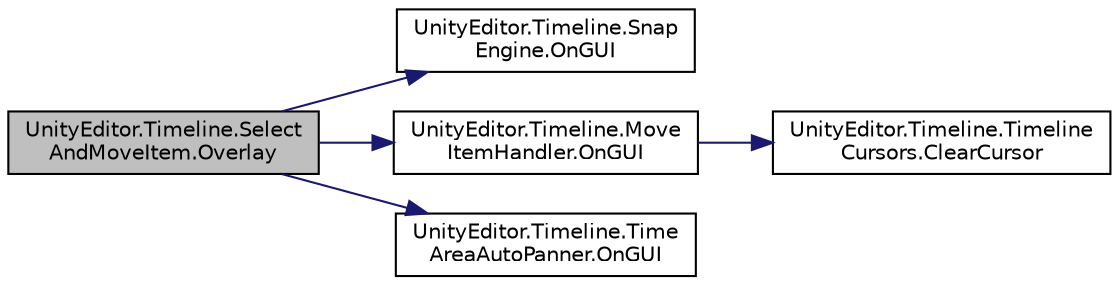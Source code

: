 digraph "UnityEditor.Timeline.SelectAndMoveItem.Overlay"
{
 // LATEX_PDF_SIZE
  edge [fontname="Helvetica",fontsize="10",labelfontname="Helvetica",labelfontsize="10"];
  node [fontname="Helvetica",fontsize="10",shape=record];
  rankdir="LR";
  Node1 [label="UnityEditor.Timeline.Select\lAndMoveItem.Overlay",height=0.2,width=0.4,color="black", fillcolor="grey75", style="filled", fontcolor="black",tooltip=" "];
  Node1 -> Node2 [color="midnightblue",fontsize="10",style="solid",fontname="Helvetica"];
  Node2 [label="UnityEditor.Timeline.Snap\lEngine.OnGUI",height=0.2,width=0.4,color="black", fillcolor="white", style="filled",URL="$class_unity_editor_1_1_timeline_1_1_snap_engine.html#aee4e629de9386458110f14f4c5037f1a",tooltip=" "];
  Node1 -> Node3 [color="midnightblue",fontsize="10",style="solid",fontname="Helvetica"];
  Node3 [label="UnityEditor.Timeline.Move\lItemHandler.OnGUI",height=0.2,width=0.4,color="black", fillcolor="white", style="filled",URL="$class_unity_editor_1_1_timeline_1_1_move_item_handler.html#ad8bec61d6764d51dc980d8b33f261329",tooltip=" "];
  Node3 -> Node4 [color="midnightblue",fontsize="10",style="solid",fontname="Helvetica"];
  Node4 [label="UnityEditor.Timeline.Timeline\lCursors.ClearCursor",height=0.2,width=0.4,color="black", fillcolor="white", style="filled",URL="$class_unity_editor_1_1_timeline_1_1_timeline_cursors.html#a9c9000df81375a63d52b05a7c890c473",tooltip=" "];
  Node1 -> Node5 [color="midnightblue",fontsize="10",style="solid",fontname="Helvetica"];
  Node5 [label="UnityEditor.Timeline.Time\lAreaAutoPanner.OnGUI",height=0.2,width=0.4,color="black", fillcolor="white", style="filled",URL="$class_unity_editor_1_1_timeline_1_1_time_area_auto_panner.html#a4bfe7b93d3c8db9e0dc42cf9d42ce97e",tooltip=" "];
}
